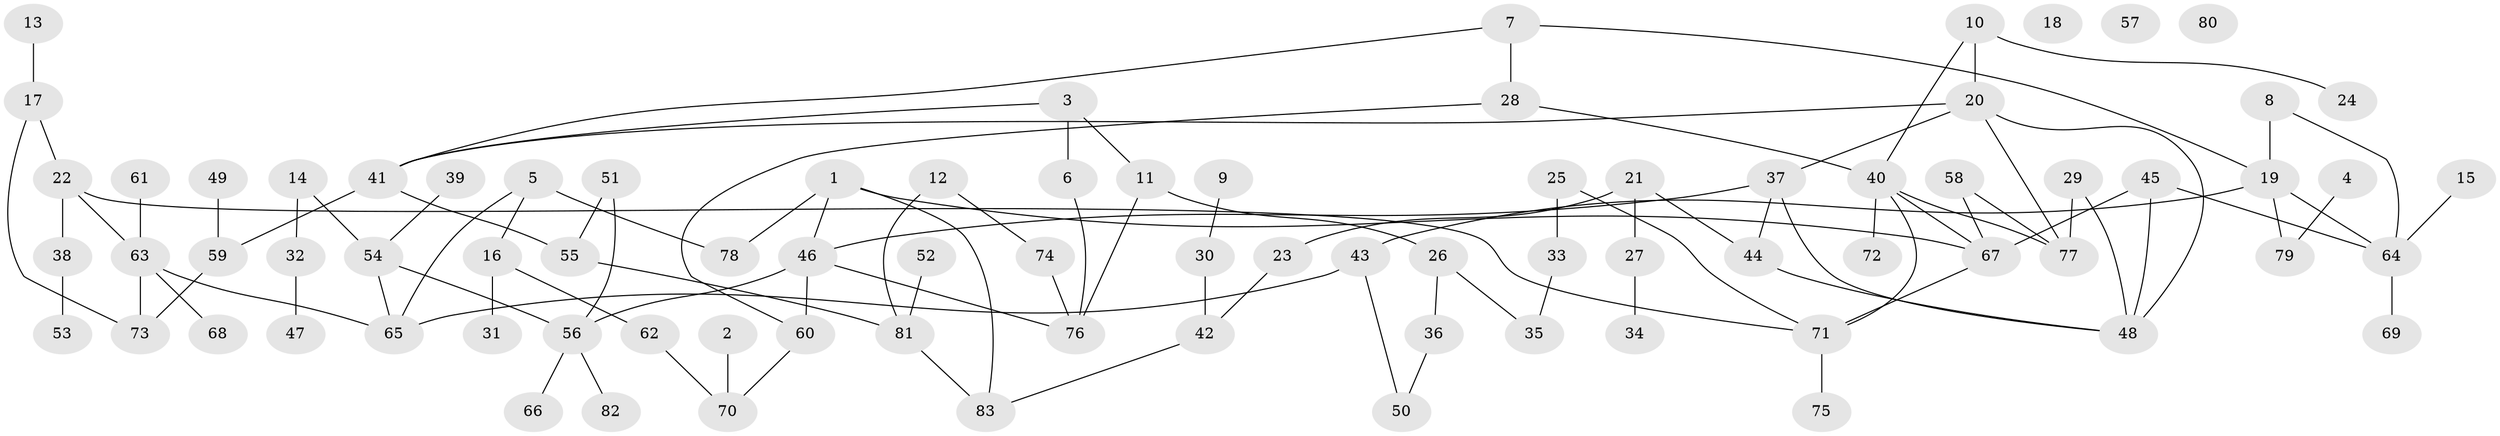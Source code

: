 // coarse degree distribution, {2: 0.20833333333333334, 4: 0.16666666666666666, 3: 0.3125, 7: 0.0625, 1: 0.22916666666666666, 5: 0.020833333333333332}
// Generated by graph-tools (version 1.1) at 2025/35/03/04/25 23:35:47]
// undirected, 83 vertices, 105 edges
graph export_dot {
  node [color=gray90,style=filled];
  1;
  2;
  3;
  4;
  5;
  6;
  7;
  8;
  9;
  10;
  11;
  12;
  13;
  14;
  15;
  16;
  17;
  18;
  19;
  20;
  21;
  22;
  23;
  24;
  25;
  26;
  27;
  28;
  29;
  30;
  31;
  32;
  33;
  34;
  35;
  36;
  37;
  38;
  39;
  40;
  41;
  42;
  43;
  44;
  45;
  46;
  47;
  48;
  49;
  50;
  51;
  52;
  53;
  54;
  55;
  56;
  57;
  58;
  59;
  60;
  61;
  62;
  63;
  64;
  65;
  66;
  67;
  68;
  69;
  70;
  71;
  72;
  73;
  74;
  75;
  76;
  77;
  78;
  79;
  80;
  81;
  82;
  83;
  1 -- 46;
  1 -- 67;
  1 -- 78;
  1 -- 83;
  2 -- 70;
  3 -- 6;
  3 -- 11;
  3 -- 41;
  4 -- 79;
  5 -- 16;
  5 -- 65;
  5 -- 78;
  6 -- 76;
  7 -- 19;
  7 -- 28;
  7 -- 41;
  8 -- 19;
  8 -- 64;
  9 -- 30;
  10 -- 20;
  10 -- 24;
  10 -- 40;
  11 -- 26;
  11 -- 76;
  12 -- 74;
  12 -- 81;
  13 -- 17;
  14 -- 32;
  14 -- 54;
  15 -- 64;
  16 -- 31;
  16 -- 62;
  17 -- 22;
  17 -- 73;
  19 -- 43;
  19 -- 64;
  19 -- 79;
  20 -- 37;
  20 -- 41;
  20 -- 48;
  20 -- 77;
  21 -- 23;
  21 -- 27;
  21 -- 44;
  22 -- 38;
  22 -- 63;
  22 -- 71;
  23 -- 42;
  25 -- 33;
  25 -- 71;
  26 -- 35;
  26 -- 36;
  27 -- 34;
  28 -- 40;
  28 -- 60;
  29 -- 48;
  29 -- 77;
  30 -- 42;
  32 -- 47;
  33 -- 35;
  36 -- 50;
  37 -- 44;
  37 -- 46;
  37 -- 48;
  38 -- 53;
  39 -- 54;
  40 -- 67;
  40 -- 71;
  40 -- 72;
  40 -- 77;
  41 -- 55;
  41 -- 59;
  42 -- 83;
  43 -- 50;
  43 -- 65;
  44 -- 48;
  45 -- 48;
  45 -- 64;
  45 -- 67;
  46 -- 56;
  46 -- 60;
  46 -- 76;
  49 -- 59;
  51 -- 55;
  51 -- 56;
  52 -- 81;
  54 -- 56;
  54 -- 65;
  55 -- 81;
  56 -- 66;
  56 -- 82;
  58 -- 67;
  58 -- 77;
  59 -- 73;
  60 -- 70;
  61 -- 63;
  62 -- 70;
  63 -- 65;
  63 -- 68;
  63 -- 73;
  64 -- 69;
  67 -- 71;
  71 -- 75;
  74 -- 76;
  81 -- 83;
}
